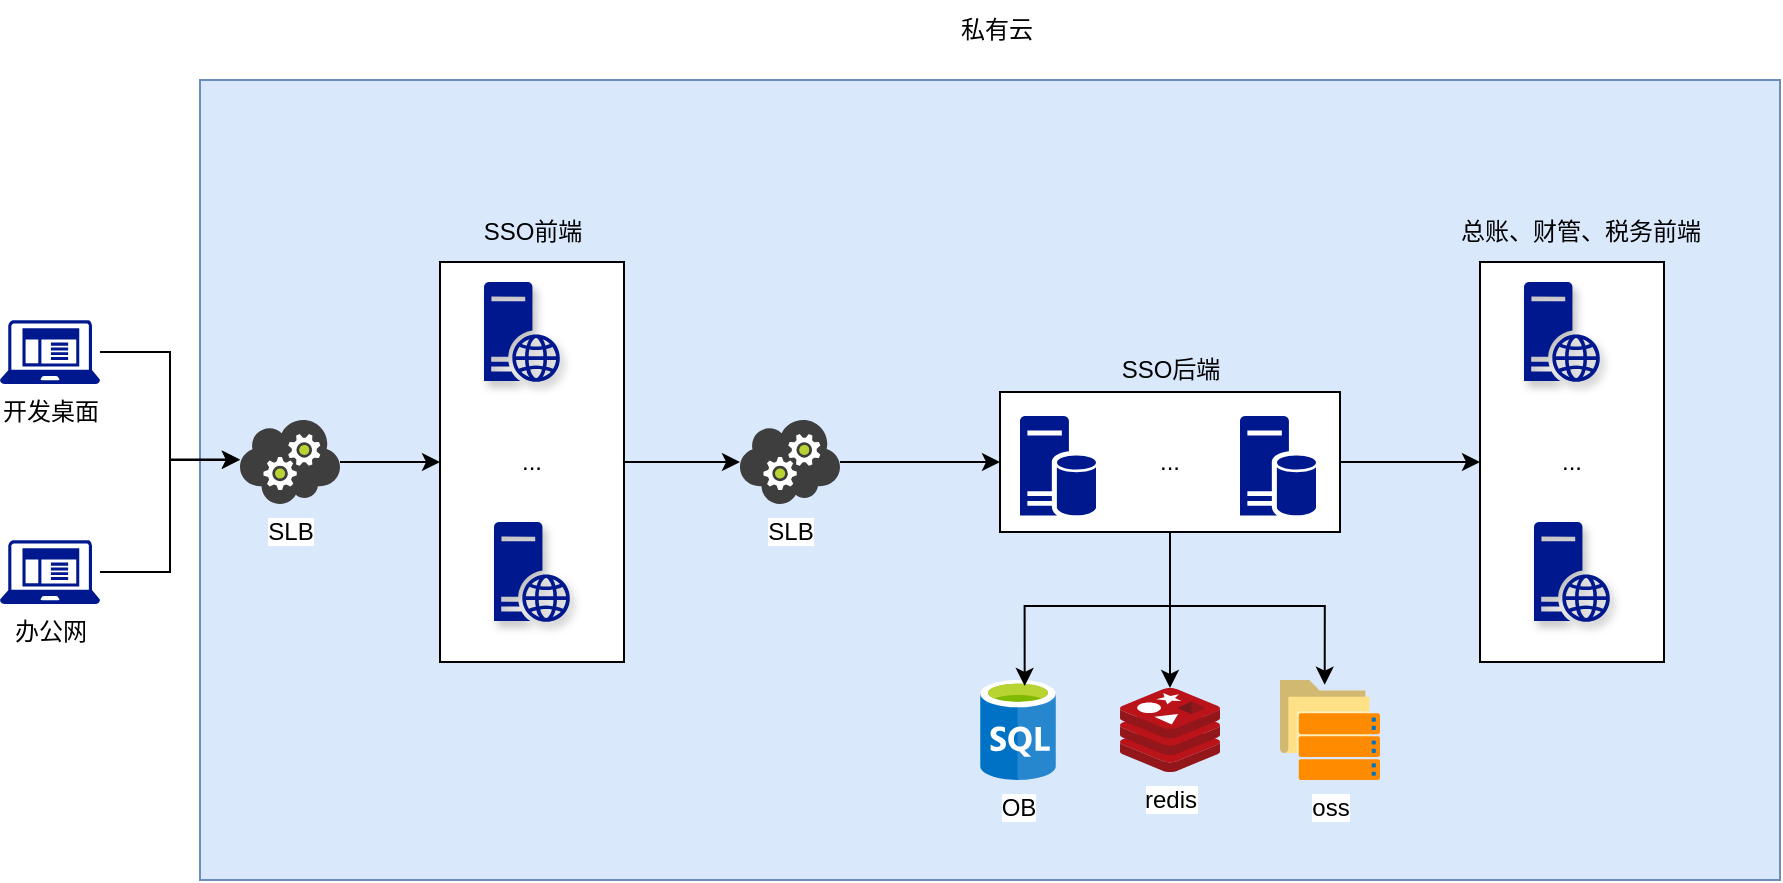<mxfile version="24.7.17">
  <diagram name="Page-1" id="-LS6jtXnKP-yvh6ICg8L">
    <mxGraphModel dx="1427" dy="904" grid="1" gridSize="10" guides="1" tooltips="1" connect="1" arrows="1" fold="1" page="1" pageScale="1" pageWidth="850" pageHeight="1100" math="0" shadow="0">
      <root>
        <mxCell id="0" />
        <mxCell id="1" parent="0" />
        <mxCell id="mxvi7i06FaTyoHRG-8UF-47" value="" style="whiteSpace=wrap;html=1;fillColor=#dae8fc;strokeColor=#6c8ebf;" vertex="1" parent="1">
          <mxGeometry x="200" y="200" width="790" height="400" as="geometry" />
        </mxCell>
        <mxCell id="mxvi7i06FaTyoHRG-8UF-1" value="开发桌面" style="sketch=0;aspect=fixed;pointerEvents=1;shadow=0;dashed=0;html=1;strokeColor=none;labelPosition=center;verticalLabelPosition=bottom;verticalAlign=top;align=center;fillColor=#00188D;shape=mxgraph.mscae.enterprise.client_application" vertex="1" parent="1">
          <mxGeometry x="100" y="320" width="50" height="32" as="geometry" />
        </mxCell>
        <mxCell id="mxvi7i06FaTyoHRG-8UF-2" value="办公网" style="sketch=0;aspect=fixed;pointerEvents=1;shadow=0;dashed=0;html=1;strokeColor=none;labelPosition=center;verticalLabelPosition=bottom;verticalAlign=top;align=center;fillColor=#00188D;shape=mxgraph.mscae.enterprise.client_application" vertex="1" parent="1">
          <mxGeometry x="100" y="430" width="50" height="32" as="geometry" />
        </mxCell>
        <mxCell id="mxvi7i06FaTyoHRG-8UF-42" style="edgeStyle=orthogonalEdgeStyle;rounded=0;orthogonalLoop=1;jettySize=auto;html=1;" edge="1" parent="1" source="mxvi7i06FaTyoHRG-8UF-5">
          <mxGeometry relative="1" as="geometry">
            <mxPoint x="320" y="391" as="targetPoint" />
          </mxGeometry>
        </mxCell>
        <mxCell id="mxvi7i06FaTyoHRG-8UF-5" value="SLB" style="image;sketch=0;aspect=fixed;html=1;points=[];align=center;fontSize=12;image=img/lib/mscae/Cloud_Service.svg;" vertex="1" parent="1">
          <mxGeometry x="220" y="370" width="50" height="42" as="geometry" />
        </mxCell>
        <mxCell id="mxvi7i06FaTyoHRG-8UF-44" style="edgeStyle=orthogonalEdgeStyle;rounded=0;orthogonalLoop=1;jettySize=auto;html=1;entryX=0;entryY=0.5;entryDx=0;entryDy=0;" edge="1" parent="1" source="mxvi7i06FaTyoHRG-8UF-6" target="mxvi7i06FaTyoHRG-8UF-18">
          <mxGeometry relative="1" as="geometry" />
        </mxCell>
        <mxCell id="mxvi7i06FaTyoHRG-8UF-6" value="SLB" style="image;sketch=0;aspect=fixed;html=1;points=[];align=center;fontSize=12;image=img/lib/mscae/Cloud_Service.svg;" vertex="1" parent="1">
          <mxGeometry x="470" y="370" width="50" height="42" as="geometry" />
        </mxCell>
        <mxCell id="mxvi7i06FaTyoHRG-8UF-7" value="OB" style="image;sketch=0;aspect=fixed;html=1;points=[];align=center;fontSize=12;image=img/lib/mscae/SQL_Database_generic.svg;" vertex="1" parent="1">
          <mxGeometry x="590" y="500" width="38" height="50" as="geometry" />
        </mxCell>
        <mxCell id="mxvi7i06FaTyoHRG-8UF-8" value="redis" style="image;sketch=0;aspect=fixed;html=1;points=[];align=center;fontSize=12;image=img/lib/mscae/Cache_Redis_Product.svg;" vertex="1" parent="1">
          <mxGeometry x="660" y="504" width="50" height="42" as="geometry" />
        </mxCell>
        <mxCell id="mxvi7i06FaTyoHRG-8UF-13" value="" style="group" vertex="1" connectable="0" parent="1">
          <mxGeometry x="320" y="291" width="92" height="200" as="geometry" />
        </mxCell>
        <mxCell id="mxvi7i06FaTyoHRG-8UF-12" value="..." style="whiteSpace=wrap;html=1;" vertex="1" parent="mxvi7i06FaTyoHRG-8UF-13">
          <mxGeometry width="92" height="200" as="geometry" />
        </mxCell>
        <mxCell id="mxvi7i06FaTyoHRG-8UF-3" value="" style="sketch=0;aspect=fixed;pointerEvents=1;shadow=1;dashed=0;html=1;strokeColor=none;labelPosition=center;verticalLabelPosition=bottom;verticalAlign=top;align=center;fillColor=#00188D;shape=mxgraph.mscae.enterprise.web_server" vertex="1" parent="mxvi7i06FaTyoHRG-8UF-13">
          <mxGeometry x="27" y="130" width="38" height="50" as="geometry" />
        </mxCell>
        <mxCell id="mxvi7i06FaTyoHRG-8UF-11" value="" style="sketch=0;aspect=fixed;pointerEvents=1;shadow=1;dashed=0;html=1;strokeColor=none;labelPosition=center;verticalLabelPosition=bottom;verticalAlign=top;align=center;fillColor=#00188D;shape=mxgraph.mscae.enterprise.web_server" vertex="1" parent="mxvi7i06FaTyoHRG-8UF-13">
          <mxGeometry x="22" y="10" width="38" height="50" as="geometry" />
        </mxCell>
        <mxCell id="mxvi7i06FaTyoHRG-8UF-16" value="SSO前端" style="text;html=1;align=center;verticalAlign=middle;resizable=0;points=[];autosize=1;strokeColor=none;fillColor=none;" vertex="1" parent="1">
          <mxGeometry x="331" y="261" width="70" height="30" as="geometry" />
        </mxCell>
        <mxCell id="mxvi7i06FaTyoHRG-8UF-19" value="" style="group" vertex="1" connectable="0" parent="1">
          <mxGeometry x="600" y="356" width="170" height="70" as="geometry" />
        </mxCell>
        <mxCell id="mxvi7i06FaTyoHRG-8UF-18" value="..." style="whiteSpace=wrap;html=1;" vertex="1" parent="mxvi7i06FaTyoHRG-8UF-19">
          <mxGeometry width="170" height="70" as="geometry" />
        </mxCell>
        <mxCell id="mxvi7i06FaTyoHRG-8UF-4" value="" style="sketch=0;aspect=fixed;pointerEvents=1;shadow=0;dashed=0;html=1;strokeColor=none;labelPosition=center;verticalLabelPosition=bottom;verticalAlign=top;align=center;fillColor=#00188D;shape=mxgraph.mscae.enterprise.database_server" vertex="1" parent="mxvi7i06FaTyoHRG-8UF-19">
          <mxGeometry x="10" y="12" width="38" height="50" as="geometry" />
        </mxCell>
        <mxCell id="mxvi7i06FaTyoHRG-8UF-17" value="" style="sketch=0;aspect=fixed;pointerEvents=1;shadow=0;dashed=0;html=1;strokeColor=none;labelPosition=center;verticalLabelPosition=bottom;verticalAlign=top;align=center;fillColor=#00188D;shape=mxgraph.mscae.enterprise.database_server" vertex="1" parent="mxvi7i06FaTyoHRG-8UF-19">
          <mxGeometry x="120" y="12" width="38" height="50" as="geometry" />
        </mxCell>
        <mxCell id="mxvi7i06FaTyoHRG-8UF-20" value="SSO后端" style="text;html=1;align=center;verticalAlign=middle;resizable=0;points=[];autosize=1;strokeColor=none;fillColor=none;" vertex="1" parent="1">
          <mxGeometry x="650" y="330" width="70" height="30" as="geometry" />
        </mxCell>
        <mxCell id="mxvi7i06FaTyoHRG-8UF-21" value="oss" style="image;sketch=0;aspect=fixed;html=1;points=[];align=center;fontSize=12;image=img/lib/mscae/AzureFXTEdgeFiler.svg;" vertex="1" parent="1">
          <mxGeometry x="740" y="500" width="50" height="50" as="geometry" />
        </mxCell>
        <mxCell id="mxvi7i06FaTyoHRG-8UF-23" style="edgeStyle=orthogonalEdgeStyle;rounded=0;orthogonalLoop=1;jettySize=auto;html=1;entryX=0.588;entryY=0.06;entryDx=0;entryDy=0;entryPerimeter=0;" edge="1" parent="1" source="mxvi7i06FaTyoHRG-8UF-18" target="mxvi7i06FaTyoHRG-8UF-7">
          <mxGeometry relative="1" as="geometry" />
        </mxCell>
        <mxCell id="mxvi7i06FaTyoHRG-8UF-24" style="edgeStyle=orthogonalEdgeStyle;rounded=0;orthogonalLoop=1;jettySize=auto;html=1;" edge="1" parent="1" source="mxvi7i06FaTyoHRG-8UF-18" target="mxvi7i06FaTyoHRG-8UF-8">
          <mxGeometry relative="1" as="geometry" />
        </mxCell>
        <mxCell id="mxvi7i06FaTyoHRG-8UF-25" style="edgeStyle=orthogonalEdgeStyle;rounded=0;orthogonalLoop=1;jettySize=auto;html=1;entryX=0.447;entryY=0.047;entryDx=0;entryDy=0;entryPerimeter=0;" edge="1" parent="1" source="mxvi7i06FaTyoHRG-8UF-18" target="mxvi7i06FaTyoHRG-8UF-21">
          <mxGeometry relative="1" as="geometry" />
        </mxCell>
        <mxCell id="mxvi7i06FaTyoHRG-8UF-26" value="" style="group" vertex="1" connectable="0" parent="1">
          <mxGeometry x="840" y="291" width="92" height="200" as="geometry" />
        </mxCell>
        <mxCell id="mxvi7i06FaTyoHRG-8UF-27" value="..." style="whiteSpace=wrap;html=1;" vertex="1" parent="mxvi7i06FaTyoHRG-8UF-26">
          <mxGeometry width="92" height="200" as="geometry" />
        </mxCell>
        <mxCell id="mxvi7i06FaTyoHRG-8UF-28" value="" style="sketch=0;aspect=fixed;pointerEvents=1;shadow=1;dashed=0;html=1;strokeColor=none;labelPosition=center;verticalLabelPosition=bottom;verticalAlign=top;align=center;fillColor=#00188D;shape=mxgraph.mscae.enterprise.web_server" vertex="1" parent="mxvi7i06FaTyoHRG-8UF-26">
          <mxGeometry x="27" y="130" width="38" height="50" as="geometry" />
        </mxCell>
        <mxCell id="mxvi7i06FaTyoHRG-8UF-29" value="" style="sketch=0;aspect=fixed;pointerEvents=1;shadow=1;dashed=0;html=1;strokeColor=none;labelPosition=center;verticalLabelPosition=bottom;verticalAlign=top;align=center;fillColor=#00188D;shape=mxgraph.mscae.enterprise.web_server" vertex="1" parent="mxvi7i06FaTyoHRG-8UF-26">
          <mxGeometry x="22" y="10" width="38" height="50" as="geometry" />
        </mxCell>
        <mxCell id="mxvi7i06FaTyoHRG-8UF-38" style="edgeStyle=orthogonalEdgeStyle;rounded=0;orthogonalLoop=1;jettySize=auto;html=1;entryX=0;entryY=0.476;entryDx=0;entryDy=0;entryPerimeter=0;" edge="1" parent="1" source="mxvi7i06FaTyoHRG-8UF-1" target="mxvi7i06FaTyoHRG-8UF-5">
          <mxGeometry relative="1" as="geometry" />
        </mxCell>
        <mxCell id="mxvi7i06FaTyoHRG-8UF-39" style="edgeStyle=orthogonalEdgeStyle;rounded=0;orthogonalLoop=1;jettySize=auto;html=1;entryX=0;entryY=0.471;entryDx=0;entryDy=0;entryPerimeter=0;" edge="1" parent="1" source="mxvi7i06FaTyoHRG-8UF-2" target="mxvi7i06FaTyoHRG-8UF-5">
          <mxGeometry relative="1" as="geometry" />
        </mxCell>
        <mxCell id="mxvi7i06FaTyoHRG-8UF-40" value="总账、财管、税务前端" style="text;html=1;align=center;verticalAlign=middle;resizable=0;points=[];autosize=1;strokeColor=none;fillColor=none;" vertex="1" parent="1">
          <mxGeometry x="820" y="261" width="140" height="30" as="geometry" />
        </mxCell>
        <mxCell id="mxvi7i06FaTyoHRG-8UF-43" style="edgeStyle=orthogonalEdgeStyle;rounded=0;orthogonalLoop=1;jettySize=auto;html=1;" edge="1" parent="1" source="mxvi7i06FaTyoHRG-8UF-12" target="mxvi7i06FaTyoHRG-8UF-6">
          <mxGeometry relative="1" as="geometry" />
        </mxCell>
        <mxCell id="mxvi7i06FaTyoHRG-8UF-46" style="edgeStyle=orthogonalEdgeStyle;rounded=0;orthogonalLoop=1;jettySize=auto;html=1;entryX=0;entryY=0.5;entryDx=0;entryDy=0;" edge="1" parent="1" source="mxvi7i06FaTyoHRG-8UF-18" target="mxvi7i06FaTyoHRG-8UF-27">
          <mxGeometry relative="1" as="geometry" />
        </mxCell>
        <mxCell id="mxvi7i06FaTyoHRG-8UF-48" value="私有云" style="text;html=1;align=center;verticalAlign=middle;resizable=0;points=[];autosize=1;strokeColor=none;fillColor=none;" vertex="1" parent="1">
          <mxGeometry x="568" y="160" width="60" height="30" as="geometry" />
        </mxCell>
      </root>
    </mxGraphModel>
  </diagram>
</mxfile>
